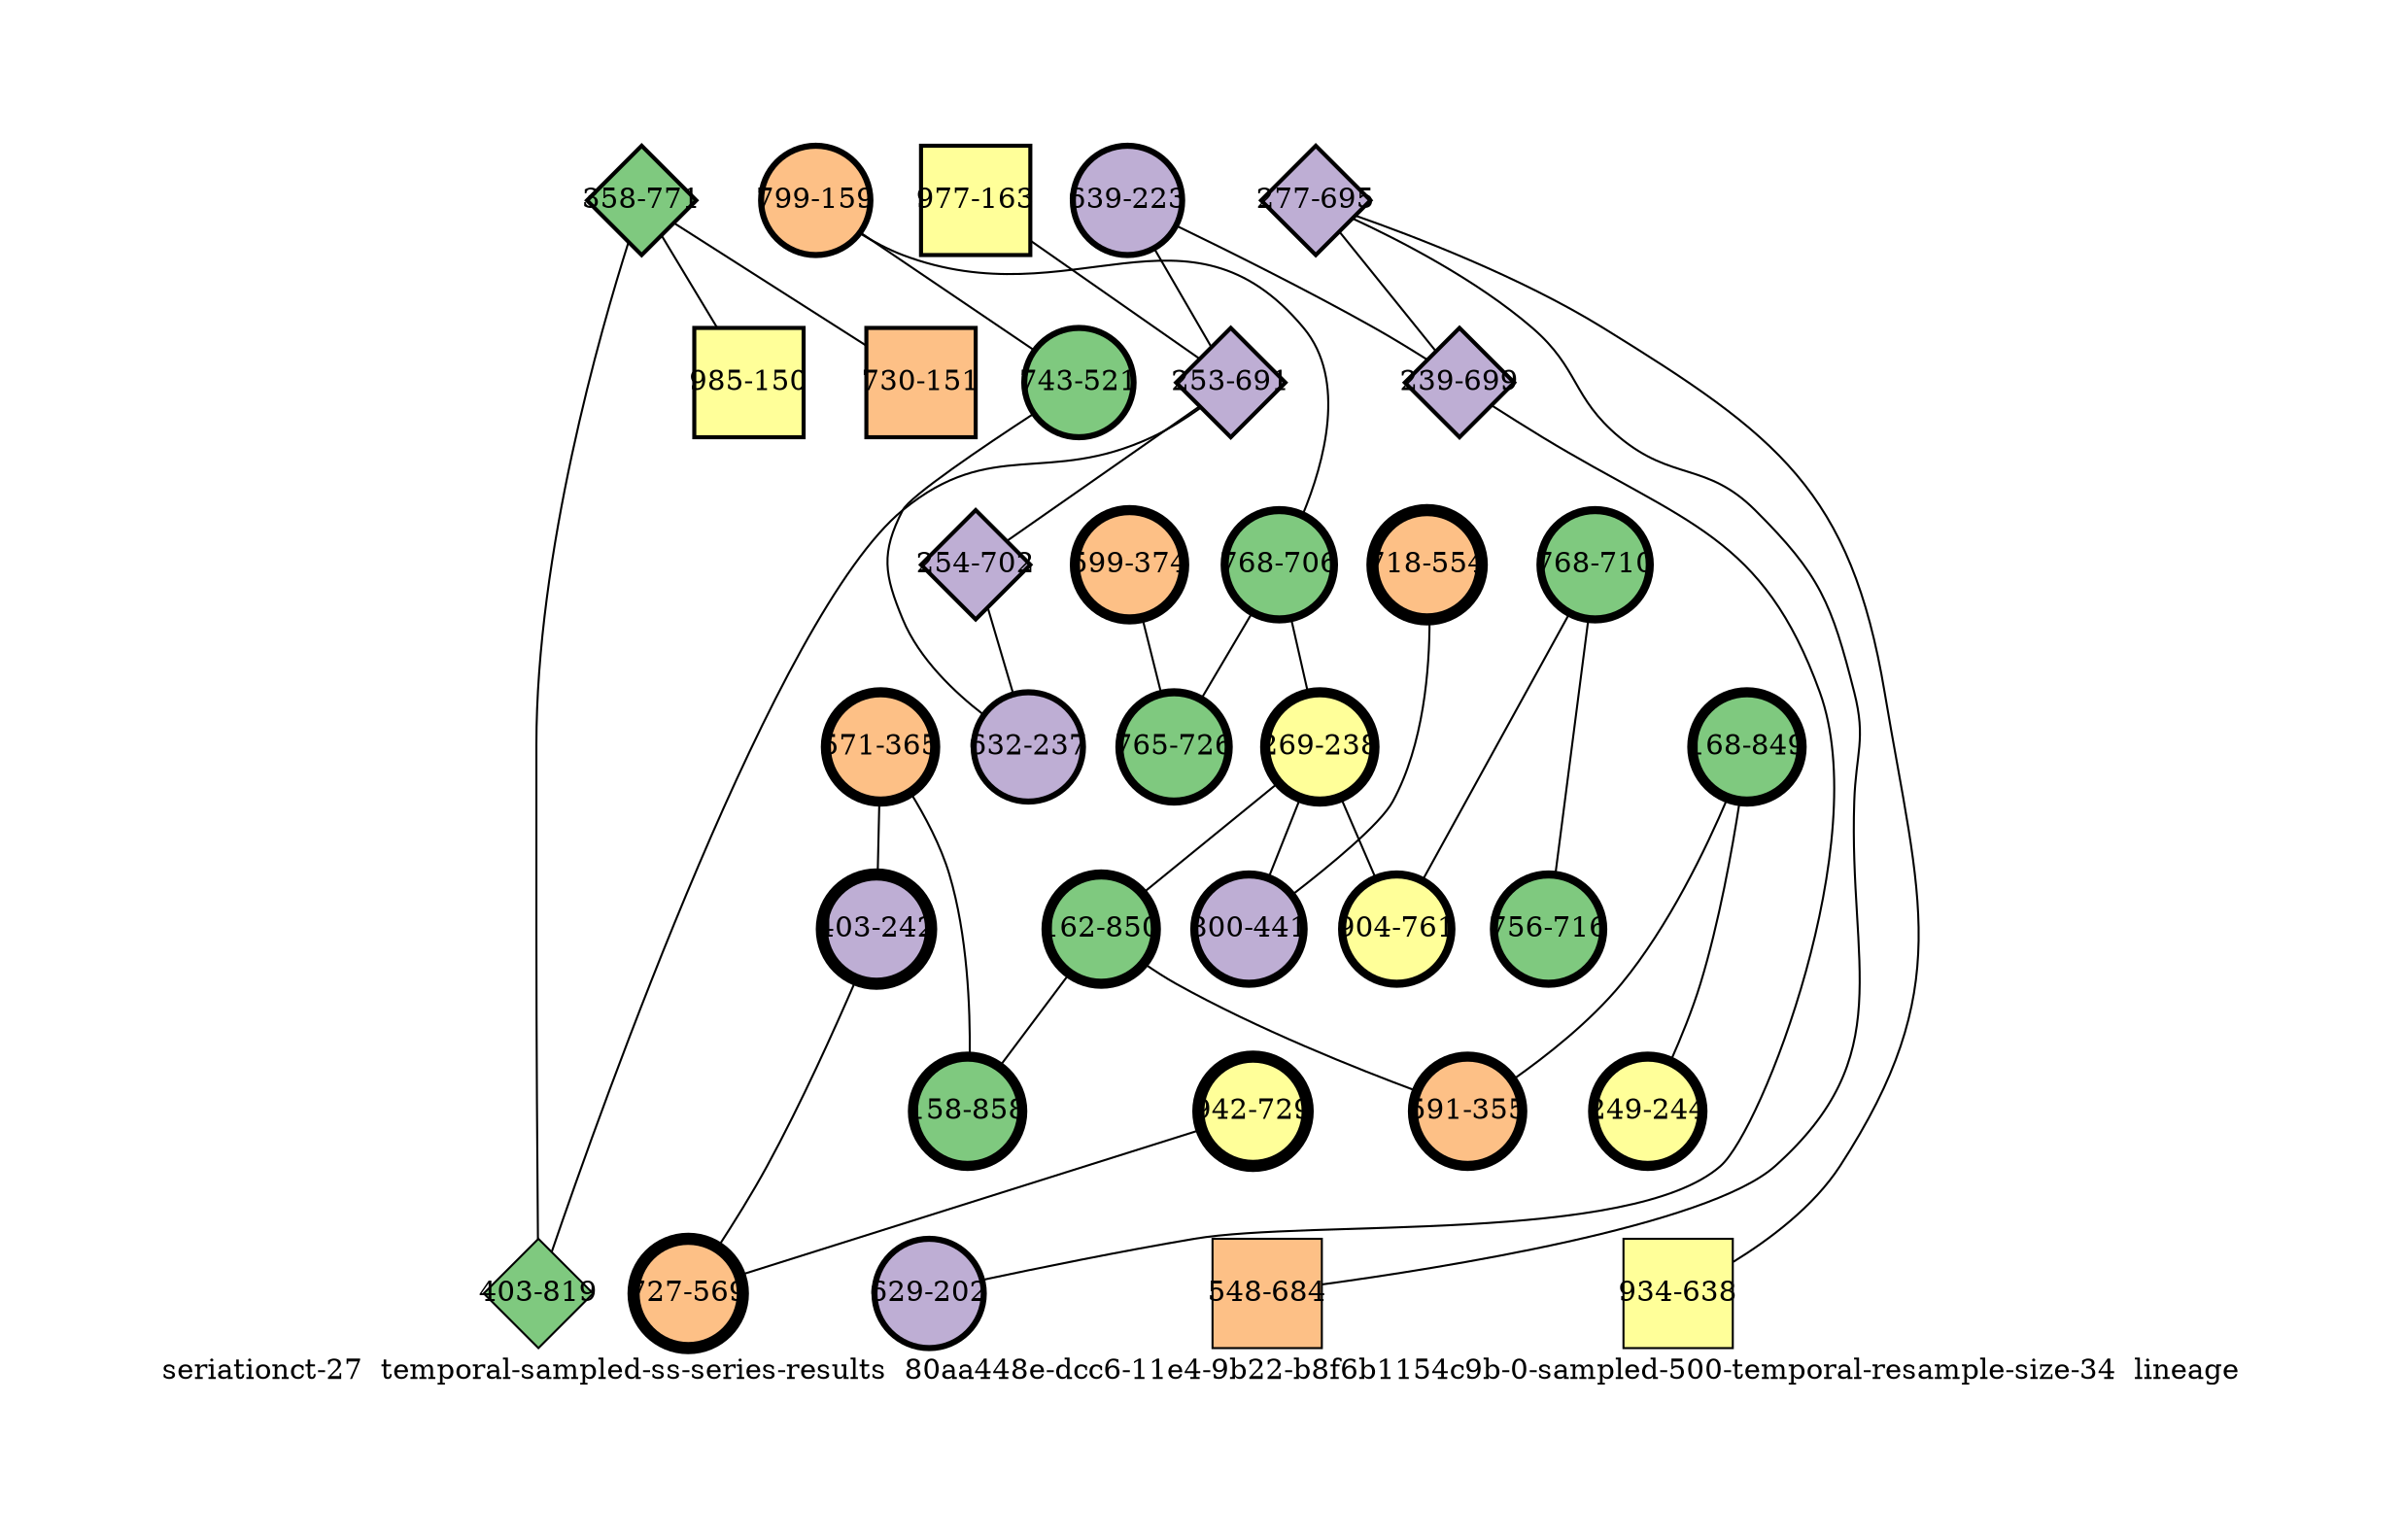 strict graph "seriationct-27  temporal-sampled-ss-series-results  80aa448e-dcc6-11e4-9b22-b8f6b1154c9b-0-sampled-500-temporal-resample-size-34  lineage" {
labelloc=b;
ratio=auto;
pad="1.0";
label="seriationct-27  temporal-sampled-ss-series-results  80aa448e-dcc6-11e4-9b22-b8f6b1154c9b-0-sampled-500-temporal-resample-size-34  lineage";
node [width="0.75", style=filled, fixedsize=true, height="0.75", shape=circle, label=""];
0 [xCoordinate="695.0", appears_in_slice=2, yCoordinate="277.0", colorscheme=accent6, lineage_id=2, short_label="277-695", label="277-695", shape=diamond, cluster_id=1, fillcolor=2, size="500.0", id=0, penwidth="2.0"];
1 [xCoordinate="374.0", appears_in_slice=5, yCoordinate="599.0", colorscheme=accent6, lineage_id=0, short_label="599-374", label="599-374", shape=circle, cluster_id=2, fillcolor=3, size="500.0", id=1, penwidth="5.0"];
2 [xCoordinate="163.0", appears_in_slice=2, yCoordinate="977.0", colorscheme=accent6, lineage_id=1, short_label="977-163", label="977-163", shape=square, cluster_id=3, fillcolor=4, size="500.0", id=2, penwidth="2.0"];
3 [xCoordinate="159.0", appears_in_slice=3, yCoordinate="799.0", colorscheme=accent6, lineage_id=0, short_label="799-159", label="799-159", shape=circle, cluster_id=2, fillcolor=3, size="500.0", id=3, penwidth="3.0"];
4 [xCoordinate="365.0", appears_in_slice=5, yCoordinate="571.0", colorscheme=accent6, lineage_id=0, short_label="571-365", label="571-365", shape=circle, cluster_id=2, fillcolor=3, size="500.0", id=4, penwidth="5.0"];
5 [xCoordinate="771.0", appears_in_slice=2, yCoordinate="358.0", colorscheme=accent6, lineage_id=2, short_label="358-771", label="358-771", shape=diamond, cluster_id=0, fillcolor=1, size="500.0", id=5, penwidth="2.0"];
6 [xCoordinate="706.0", appears_in_slice=4, yCoordinate="768.0", colorscheme=accent6, lineage_id=0, short_label="768-706", label="768-706", shape=circle, cluster_id=0, fillcolor=1, size="500.0", id=6, penwidth="4.0"];
7 [xCoordinate="223.0", appears_in_slice=3, yCoordinate="639.0", colorscheme=accent6, lineage_id=0, short_label="639-223", label="639-223", shape=circle, cluster_id=1, fillcolor=2, size="500.0", id=7, penwidth="3.0"];
8 [xCoordinate="699.0", appears_in_slice=2, yCoordinate="239.0", colorscheme=accent6, lineage_id=2, short_label="239-699", label="239-699", shape=diamond, cluster_id=1, fillcolor=2, size="500.0", id=8, penwidth="2.0"];
9 [xCoordinate="729.0", appears_in_slice=6, yCoordinate="942.0", colorscheme=accent6, lineage_id=0, short_label="942-729", label="942-729", shape=circle, cluster_id=3, fillcolor=4, size="500.0", id=9, penwidth="6.0"];
10 [xCoordinate="638.0", appears_in_slice=1, yCoordinate="934.0", colorscheme=accent6, lineage_id=1, short_label="934-638", label="934-638", shape=square, cluster_id=3, fillcolor=4, size="500.0", id=10, penwidth="1.0"];
11 [xCoordinate="238.0", appears_in_slice=5, yCoordinate="269.0", colorscheme=accent6, lineage_id=0, short_label="269-238", label="269-238", shape=circle, cluster_id=3, fillcolor=4, size="500.0", id=11, penwidth="5.0"];
12 [xCoordinate="691.0", appears_in_slice=2, yCoordinate="253.0", colorscheme=accent6, lineage_id=2, short_label="253-691", label="253-691", shape=diamond, cluster_id=1, fillcolor=2, size="500.0", id=12, penwidth="2.0"];
13 [xCoordinate="726.0", appears_in_slice=4, yCoordinate="765.0", colorscheme=accent6, lineage_id=0, short_label="765-726", label="765-726", shape=circle, cluster_id=0, fillcolor=1, size="500.0", id=13, penwidth="4.0"];
14 [xCoordinate="850.0", appears_in_slice=5, yCoordinate="162.0", colorscheme=accent6, lineage_id=0, short_label="162-850", label="162-850", shape=circle, cluster_id=0, fillcolor=1, size="500.0", id=14, penwidth="5.0"];
15 [xCoordinate="710.0", appears_in_slice=4, yCoordinate="768.0", colorscheme=accent6, lineage_id=0, short_label="768-710", label="768-710", shape=circle, cluster_id=0, fillcolor=1, size="500.0", id=15, penwidth="4.0"];
16 [xCoordinate="242.0", appears_in_slice=6, yCoordinate="403.0", colorscheme=accent6, lineage_id=0, short_label="403-242", label="403-242", shape=circle, cluster_id=1, fillcolor=2, size="500.0", id=16, penwidth="6.0"];
17 [xCoordinate="858.0", appears_in_slice=5, yCoordinate="158.0", colorscheme=accent6, lineage_id=0, short_label="158-858", label="158-858", shape=circle, cluster_id=0, fillcolor=1, size="500.0", id=17, penwidth="5.0"];
18 [xCoordinate="202.0", appears_in_slice=3, yCoordinate="629.0", colorscheme=accent6, lineage_id=0, short_label="629-202", label="629-202", shape=circle, cluster_id=1, fillcolor=2, size="500.0", id=18, penwidth="3.0"];
19 [xCoordinate="521.0", appears_in_slice=3, yCoordinate="743.0", colorscheme=accent6, lineage_id=0, short_label="743-521", label="743-521", shape=circle, cluster_id=0, fillcolor=1, size="500.0", id=19, penwidth="3.0"];
20 [xCoordinate="150.0", appears_in_slice=2, yCoordinate="985.0", colorscheme=accent6, lineage_id=1, short_label="985-150", label="985-150", shape=square, cluster_id=3, fillcolor=4, size="500.0", id=20, penwidth="2.0"];
21 [xCoordinate="819.0", appears_in_slice=1, yCoordinate="403.0", colorscheme=accent6, lineage_id=2, short_label="403-819", label="403-819", shape=diamond, cluster_id=0, fillcolor=1, size="500.0", id=21, penwidth="1.0"];
22 [xCoordinate="684.0", appears_in_slice=1, yCoordinate="548.0", colorscheme=accent6, lineage_id=1, short_label="548-684", label="548-684", shape=square, cluster_id=2, fillcolor=3, size="500.0", id=22, penwidth="1.0"];
23 [xCoordinate="702.0", appears_in_slice=2, yCoordinate="254.0", colorscheme=accent6, lineage_id=2, short_label="254-702", label="254-702", shape=diamond, cluster_id=1, fillcolor=2, size="500.0", id=23, penwidth="2.0"];
24 [xCoordinate="237.0", appears_in_slice=3, yCoordinate="632.0", colorscheme=accent6, lineage_id=0, short_label="632-237", label="632-237", shape=circle, cluster_id=1, fillcolor=2, size="500.0", id=24, penwidth="3.0"];
25 [xCoordinate="761.0", appears_in_slice=4, yCoordinate="904.0", colorscheme=accent6, lineage_id=0, short_label="904-761", label="904-761", shape=circle, cluster_id=3, fillcolor=4, size="500.0", id=25, penwidth="4.0"];
26 [xCoordinate="554.0", appears_in_slice=6, yCoordinate="718.0", colorscheme=accent6, lineage_id=0, short_label="718-554", label="718-554", shape=circle, cluster_id=2, fillcolor=3, size="500.0", id=26, penwidth="6.0"];
27 [xCoordinate="849.0", appears_in_slice=5, yCoordinate="168.0", colorscheme=accent6, lineage_id=0, short_label="168-849", label="168-849", shape=circle, cluster_id=0, fillcolor=1, size="500.0", id=27, penwidth="5.0"];
28 [xCoordinate="716.0", appears_in_slice=4, yCoordinate="756.0", colorscheme=accent6, lineage_id=0, short_label="756-716", label="756-716", shape=circle, cluster_id=0, fillcolor=1, size="500.0", id=28, penwidth="4.0"];
29 [xCoordinate="151.0", appears_in_slice=2, yCoordinate="730.0", colorscheme=accent6, lineage_id=1, short_label="730-151", label="730-151", shape=square, cluster_id=2, fillcolor=3, size="500.0", id=29, penwidth="2.0"];
30 [xCoordinate="355.0", appears_in_slice=5, yCoordinate="591.0", colorscheme=accent6, lineage_id=0, short_label="591-355", label="591-355", shape=circle, cluster_id=2, fillcolor=3, size="500.0", id=30, penwidth="5.0"];
31 [xCoordinate="569.0", appears_in_slice=6, yCoordinate="727.0", colorscheme=accent6, lineage_id=0, short_label="727-569", label="727-569", shape=circle, cluster_id=2, fillcolor=3, size="500.0", id=31, penwidth="6.0"];
32 [xCoordinate="441.0", appears_in_slice=4, yCoordinate="800.0", colorscheme=accent6, lineage_id=0, short_label="800-441", label="800-441", shape=circle, cluster_id=1, fillcolor=2, size="500.0", id=32, penwidth="4.0"];
33 [xCoordinate="244.0", appears_in_slice=5, yCoordinate="249.0", colorscheme=accent6, lineage_id=0, short_label="249-244", label="249-244", shape=circle, cluster_id=3, fillcolor=4, size="500.0", id=33, penwidth="5.0"];
0 -- 8  [inverseweight="17.811762497", weight="0.0561426753905"];
0 -- 10  [inverseweight="2.1483975064", weight="0.465463210147"];
0 -- 22  [inverseweight="1.56845427328", weight="0.637570388271"];
1 -- 13  [inverseweight="2.83496642938", weight="0.352737863009"];
2 -- 12  [inverseweight="25.8543844998", weight="0.0386781592116"];
3 -- 19  [inverseweight="23.5180217096", weight="0.0425205832509"];
3 -- 6  [inverseweight="4.37688109532", weight="0.228473193176"];
4 -- 16  [inverseweight="7.26241117218", weight="0.137695315824"];
4 -- 17  [inverseweight="22.0540545696", weight="0.045343136195"];
5 -- 20  [inverseweight="21.8426014165", weight="0.045782092569"];
5 -- 29  [inverseweight="37.6889180722", weight="0.0265329983228"];
5 -- 21  [inverseweight="4.16377615875", weight="0.240166608836"];
6 -- 11  [inverseweight="4.34503433416", weight="0.230147778612"];
6 -- 13  [inverseweight="20.6901472151", weight="0.0483321838944"];
7 -- 8  [inverseweight="1.58952182042", weight="0.629120020346"];
7 -- 12  [inverseweight="1.83072822985", weight="0.546230720484"];
8 -- 18  [inverseweight="1.7914589068", weight="0.558204263688"];
9 -- 31  [inverseweight="43.5194139889", weight="0.0229782505862"];
11 -- 32  [inverseweight="4.29790605451", weight="0.232671442167"];
11 -- 25  [inverseweight="1.64619814955", weight="0.607460286768"];
11 -- 14  [inverseweight="2.83733901572", weight="0.352442903177"];
12 -- 23  [inverseweight="27.4410649974", weight="0.0364417343166"];
12 -- 21  [inverseweight="1.72812894878", weight="0.578660522241"];
14 -- 17  [inverseweight="2.68592151968", weight="0.372311697372"];
14 -- 30  [inverseweight="3.30756126041", weight="0.302337559691"];
15 -- 25  [inverseweight="22.7272727273", weight="0.044"];
15 -- 28  [inverseweight="17.010345436", weight="0.0587877538268"];
16 -- 31  [inverseweight="27.6924387811", weight="0.0361109401705"];
19 -- 24  [inverseweight="33.5578027607", weight="0.0297993288515"];
23 -- 24  [inverseweight="2.37605445964", weight="0.420865774327"];
26 -- 32  [inverseweight="3.51746536659", weight="0.284295620789"];
27 -- 33  [inverseweight="26.7261241912", weight="0.0374165738677"];
27 -- 30  [inverseweight="26.9581933009", weight="0.037094473982"];
}
